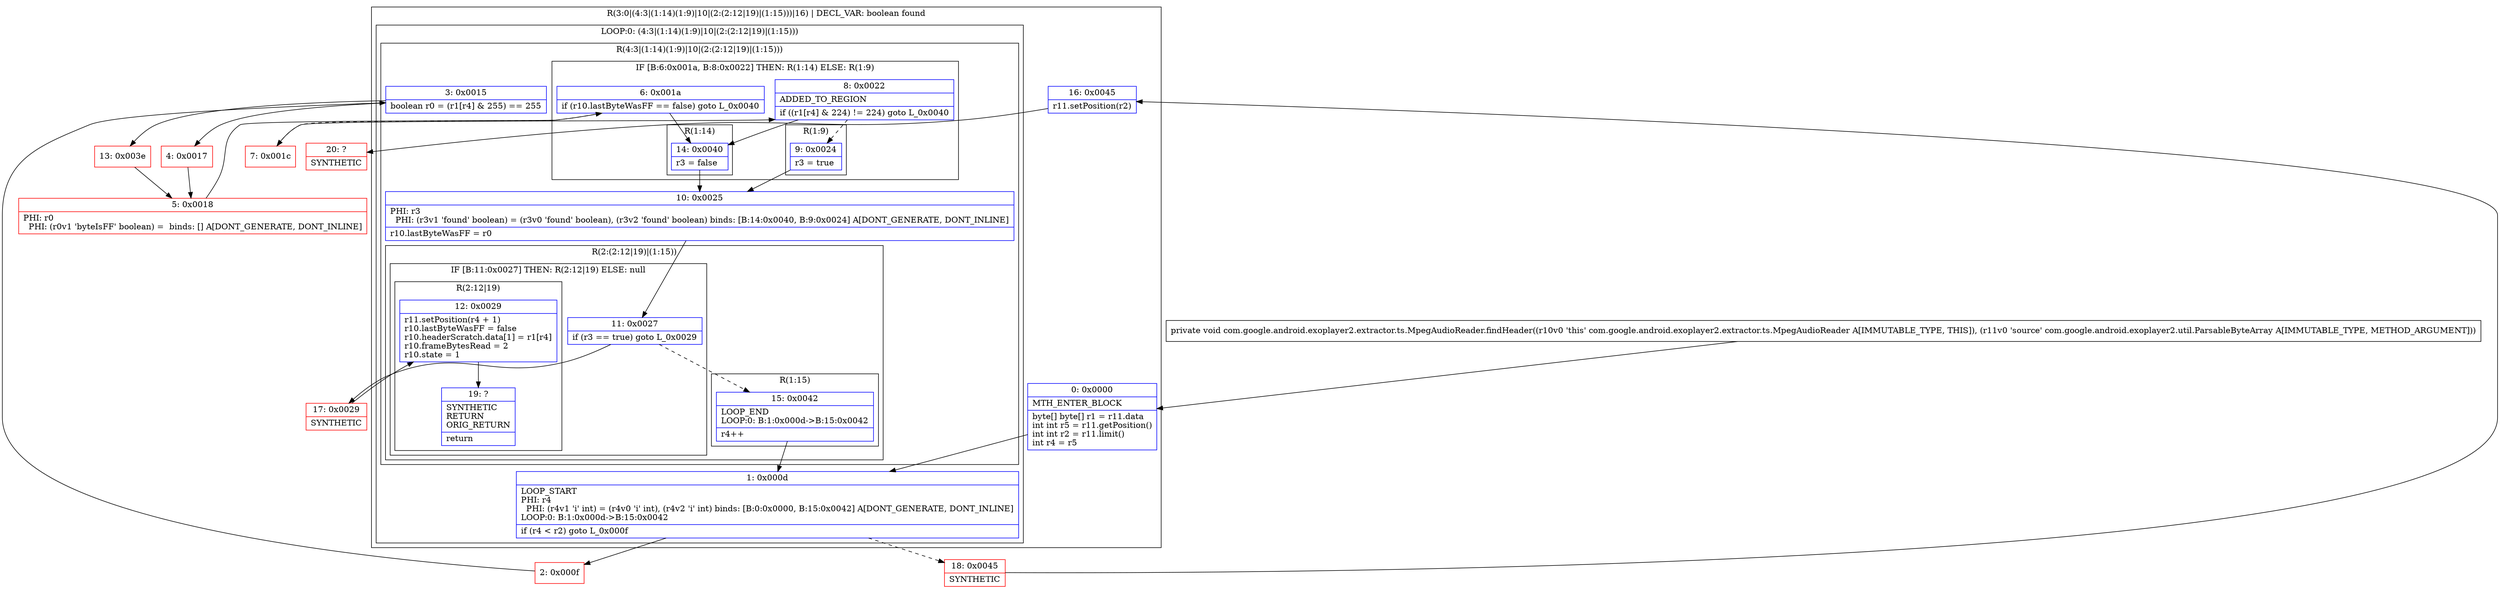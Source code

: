 digraph "CFG forcom.google.android.exoplayer2.extractor.ts.MpegAudioReader.findHeader(Lcom\/google\/android\/exoplayer2\/util\/ParsableByteArray;)V" {
subgraph cluster_Region_1474448935 {
label = "R(3:0|(4:3|(1:14)(1:9)|10|(2:(2:12|19)|(1:15)))|16) | DECL_VAR: boolean found\l";
node [shape=record,color=blue];
Node_0 [shape=record,label="{0\:\ 0x0000|MTH_ENTER_BLOCK\l|byte[] byte[] r1 = r11.data\lint int r5 = r11.getPosition()\lint int r2 = r11.limit()\lint r4 = r5\l}"];
subgraph cluster_LoopRegion_1933258311 {
label = "LOOP:0: (4:3|(1:14)(1:9)|10|(2:(2:12|19)|(1:15)))";
node [shape=record,color=blue];
Node_1 [shape=record,label="{1\:\ 0x000d|LOOP_START\lPHI: r4 \l  PHI: (r4v1 'i' int) = (r4v0 'i' int), (r4v2 'i' int) binds: [B:0:0x0000, B:15:0x0042] A[DONT_GENERATE, DONT_INLINE]\lLOOP:0: B:1:0x000d\-\>B:15:0x0042\l|if (r4 \< r2) goto L_0x000f\l}"];
subgraph cluster_Region_1759155918 {
label = "R(4:3|(1:14)(1:9)|10|(2:(2:12|19)|(1:15)))";
node [shape=record,color=blue];
Node_3 [shape=record,label="{3\:\ 0x0015|boolean r0 = (r1[r4] & 255) == 255\l}"];
subgraph cluster_IfRegion_1851252037 {
label = "IF [B:6:0x001a, B:8:0x0022] THEN: R(1:14) ELSE: R(1:9)";
node [shape=record,color=blue];
Node_6 [shape=record,label="{6\:\ 0x001a|if (r10.lastByteWasFF == false) goto L_0x0040\l}"];
Node_8 [shape=record,label="{8\:\ 0x0022|ADDED_TO_REGION\l|if ((r1[r4] & 224) != 224) goto L_0x0040\l}"];
subgraph cluster_Region_520551237 {
label = "R(1:14)";
node [shape=record,color=blue];
Node_14 [shape=record,label="{14\:\ 0x0040|r3 = false\l}"];
}
subgraph cluster_Region_1205731067 {
label = "R(1:9)";
node [shape=record,color=blue];
Node_9 [shape=record,label="{9\:\ 0x0024|r3 = true\l}"];
}
}
Node_10 [shape=record,label="{10\:\ 0x0025|PHI: r3 \l  PHI: (r3v1 'found' boolean) = (r3v0 'found' boolean), (r3v2 'found' boolean) binds: [B:14:0x0040, B:9:0x0024] A[DONT_GENERATE, DONT_INLINE]\l|r10.lastByteWasFF = r0\l}"];
subgraph cluster_Region_1481512137 {
label = "R(2:(2:12|19)|(1:15))";
node [shape=record,color=blue];
subgraph cluster_IfRegion_916865002 {
label = "IF [B:11:0x0027] THEN: R(2:12|19) ELSE: null";
node [shape=record,color=blue];
Node_11 [shape=record,label="{11\:\ 0x0027|if (r3 == true) goto L_0x0029\l}"];
subgraph cluster_Region_921554379 {
label = "R(2:12|19)";
node [shape=record,color=blue];
Node_12 [shape=record,label="{12\:\ 0x0029|r11.setPosition(r4 + 1)\lr10.lastByteWasFF = false\lr10.headerScratch.data[1] = r1[r4]\lr10.frameBytesRead = 2\lr10.state = 1\l}"];
Node_19 [shape=record,label="{19\:\ ?|SYNTHETIC\lRETURN\lORIG_RETURN\l|return\l}"];
}
}
subgraph cluster_Region_1340844552 {
label = "R(1:15)";
node [shape=record,color=blue];
Node_15 [shape=record,label="{15\:\ 0x0042|LOOP_END\lLOOP:0: B:1:0x000d\-\>B:15:0x0042\l|r4++\l}"];
}
}
}
}
Node_16 [shape=record,label="{16\:\ 0x0045|r11.setPosition(r2)\l}"];
}
Node_2 [shape=record,color=red,label="{2\:\ 0x000f}"];
Node_4 [shape=record,color=red,label="{4\:\ 0x0017}"];
Node_5 [shape=record,color=red,label="{5\:\ 0x0018|PHI: r0 \l  PHI: (r0v1 'byteIsFF' boolean) =  binds: [] A[DONT_GENERATE, DONT_INLINE]\l}"];
Node_7 [shape=record,color=red,label="{7\:\ 0x001c}"];
Node_13 [shape=record,color=red,label="{13\:\ 0x003e}"];
Node_17 [shape=record,color=red,label="{17\:\ 0x0029|SYNTHETIC\l}"];
Node_18 [shape=record,color=red,label="{18\:\ 0x0045|SYNTHETIC\l}"];
Node_20 [shape=record,color=red,label="{20\:\ ?|SYNTHETIC\l}"];
MethodNode[shape=record,label="{private void com.google.android.exoplayer2.extractor.ts.MpegAudioReader.findHeader((r10v0 'this' com.google.android.exoplayer2.extractor.ts.MpegAudioReader A[IMMUTABLE_TYPE, THIS]), (r11v0 'source' com.google.android.exoplayer2.util.ParsableByteArray A[IMMUTABLE_TYPE, METHOD_ARGUMENT])) }"];
MethodNode -> Node_0;
Node_0 -> Node_1;
Node_1 -> Node_2;
Node_1 -> Node_18[style=dashed];
Node_3 -> Node_4;
Node_3 -> Node_13;
Node_6 -> Node_7[style=dashed];
Node_6 -> Node_14;
Node_8 -> Node_9[style=dashed];
Node_8 -> Node_14;
Node_14 -> Node_10;
Node_9 -> Node_10;
Node_10 -> Node_11;
Node_11 -> Node_15[style=dashed];
Node_11 -> Node_17;
Node_12 -> Node_19;
Node_15 -> Node_1;
Node_16 -> Node_20;
Node_2 -> Node_3;
Node_4 -> Node_5;
Node_5 -> Node_6;
Node_7 -> Node_8;
Node_13 -> Node_5;
Node_17 -> Node_12;
Node_18 -> Node_16;
}

